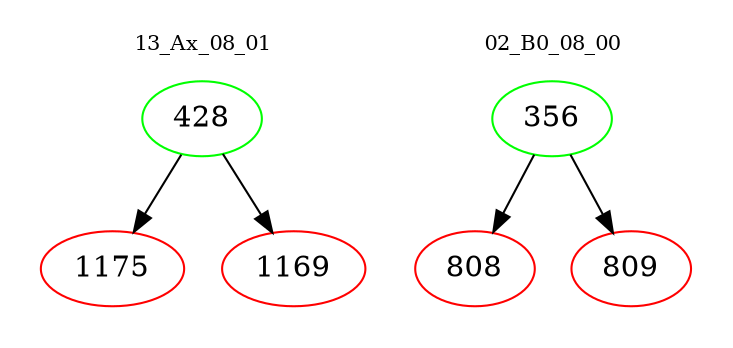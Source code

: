 digraph{
subgraph cluster_0 {
color = white
label = "13_Ax_08_01";
fontsize=10;
T0_428 [label="428", color="green"]
T0_428 -> T0_1175 [color="black"]
T0_1175 [label="1175", color="red"]
T0_428 -> T0_1169 [color="black"]
T0_1169 [label="1169", color="red"]
}
subgraph cluster_1 {
color = white
label = "02_B0_08_00";
fontsize=10;
T1_356 [label="356", color="green"]
T1_356 -> T1_808 [color="black"]
T1_808 [label="808", color="red"]
T1_356 -> T1_809 [color="black"]
T1_809 [label="809", color="red"]
}
}
